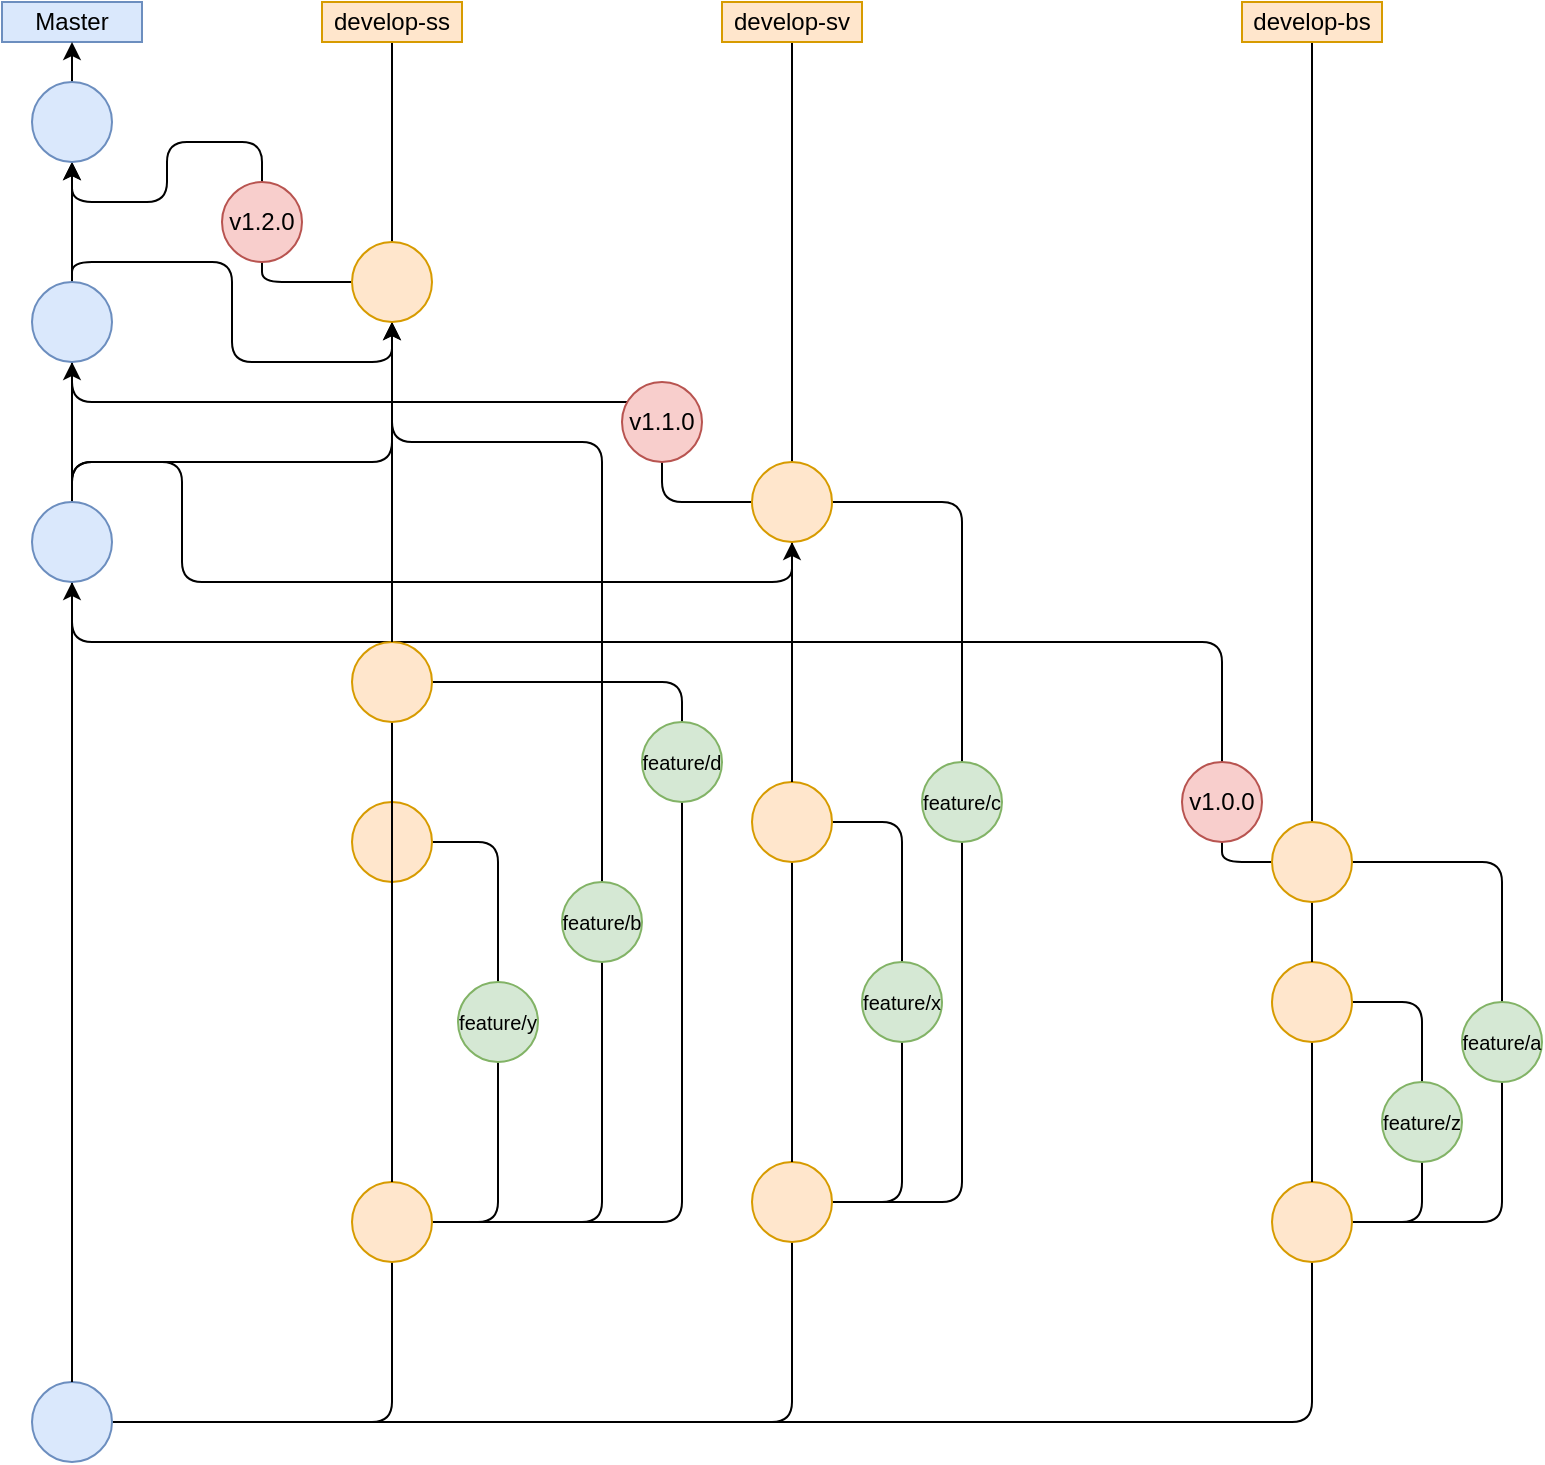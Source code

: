 <mxfile version="24.4.6" type="github">
  <diagram name="Page-1" id="rrr_UWaOozMbf5BHGQdb">
    <mxGraphModel dx="1393" dy="758" grid="1" gridSize="10" guides="1" tooltips="1" connect="1" arrows="1" fold="1" page="1" pageScale="1" pageWidth="850" pageHeight="1100" math="0" shadow="0">
      <root>
        <mxCell id="0" />
        <mxCell id="1" parent="0" />
        <mxCell id="6BD8HnJEH-Srn2hWYhXQ-4" style="edgeStyle=orthogonalEdgeStyle;rounded=1;orthogonalLoop=1;jettySize=auto;html=1;exitX=1;exitY=0.5;exitDx=0;exitDy=0;curved=0;endArrow=none;endFill=0;entryX=0.5;entryY=1;entryDx=0;entryDy=0;" edge="1" parent="1" source="6BD8HnJEH-Srn2hWYhXQ-1" target="6BD8HnJEH-Srn2hWYhXQ-6">
          <mxGeometry relative="1" as="geometry">
            <mxPoint x="417" y="570" as="targetPoint" />
          </mxGeometry>
        </mxCell>
        <mxCell id="6BD8HnJEH-Srn2hWYhXQ-7" style="edgeStyle=orthogonalEdgeStyle;rounded=1;orthogonalLoop=1;jettySize=auto;html=1;exitX=1;exitY=0.5;exitDx=0;exitDy=0;endArrow=none;endFill=0;curved=0;entryX=0.5;entryY=1;entryDx=0;entryDy=0;" edge="1" parent="1" source="6BD8HnJEH-Srn2hWYhXQ-1" target="6BD8HnJEH-Srn2hWYhXQ-8">
          <mxGeometry relative="1" as="geometry">
            <mxPoint x="467" y="570" as="targetPoint" />
            <Array as="points">
              <mxPoint x="235" y="720" />
            </Array>
          </mxGeometry>
        </mxCell>
        <mxCell id="6BD8HnJEH-Srn2hWYhXQ-15" style="edgeStyle=orthogonalEdgeStyle;rounded=1;orthogonalLoop=1;jettySize=auto;html=1;exitX=1;exitY=0.5;exitDx=0;exitDy=0;entryX=0.5;entryY=1;entryDx=0;entryDy=0;endArrow=none;endFill=0;curved=0;" edge="1" parent="1" source="6BD8HnJEH-Srn2hWYhXQ-1" target="6BD8HnJEH-Srn2hWYhXQ-14">
          <mxGeometry relative="1" as="geometry" />
        </mxCell>
        <mxCell id="6BD8HnJEH-Srn2hWYhXQ-1" value="" style="ellipse;whiteSpace=wrap;html=1;aspect=fixed;fillColor=#dae8fc;strokeColor=#6c8ebf;" vertex="1" parent="1">
          <mxGeometry x="55" y="700" width="40" height="40" as="geometry" />
        </mxCell>
        <mxCell id="6BD8HnJEH-Srn2hWYhXQ-3" value="Master" style="rounded=0;whiteSpace=wrap;html=1;fillColor=#dae8fc;strokeColor=#6c8ebf;" vertex="1" parent="1">
          <mxGeometry x="40" y="10" width="70" height="20" as="geometry" />
        </mxCell>
        <mxCell id="6BD8HnJEH-Srn2hWYhXQ-9" style="edgeStyle=orthogonalEdgeStyle;rounded=0;orthogonalLoop=1;jettySize=auto;html=1;endArrow=none;endFill=0;entryX=0.5;entryY=1;entryDx=0;entryDy=0;" edge="1" parent="1" source="6BD8HnJEH-Srn2hWYhXQ-46" target="6BD8HnJEH-Srn2hWYhXQ-12">
          <mxGeometry relative="1" as="geometry">
            <mxPoint x="197" y="140" as="targetPoint" />
          </mxGeometry>
        </mxCell>
        <mxCell id="6BD8HnJEH-Srn2hWYhXQ-23" style="edgeStyle=orthogonalEdgeStyle;rounded=1;orthogonalLoop=1;jettySize=auto;html=1;exitX=1;exitY=0.5;exitDx=0;exitDy=0;endArrow=none;endFill=0;curved=0;" edge="1" parent="1" source="6BD8HnJEH-Srn2hWYhXQ-6" target="6BD8HnJEH-Srn2hWYhXQ-24">
          <mxGeometry relative="1" as="geometry">
            <mxPoint x="490" y="520" as="targetPoint" />
          </mxGeometry>
        </mxCell>
        <mxCell id="6BD8HnJEH-Srn2hWYhXQ-45" style="edgeStyle=orthogonalEdgeStyle;rounded=1;orthogonalLoop=1;jettySize=auto;html=1;exitX=1;exitY=0.5;exitDx=0;exitDy=0;endArrow=none;endFill=0;curved=0;" edge="1" parent="1" source="6BD8HnJEH-Srn2hWYhXQ-6" target="6BD8HnJEH-Srn2hWYhXQ-44">
          <mxGeometry relative="1" as="geometry" />
        </mxCell>
        <mxCell id="6BD8HnJEH-Srn2hWYhXQ-6" value="" style="ellipse;whiteSpace=wrap;html=1;aspect=fixed;fillColor=#ffe6cc;strokeColor=#d79b00;" vertex="1" parent="1">
          <mxGeometry x="415" y="590" width="40" height="40" as="geometry" />
        </mxCell>
        <mxCell id="6BD8HnJEH-Srn2hWYhXQ-10" style="edgeStyle=orthogonalEdgeStyle;rounded=0;orthogonalLoop=1;jettySize=auto;html=1;exitX=0.5;exitY=0;exitDx=0;exitDy=0;endArrow=none;endFill=0;" edge="1" parent="1" source="6BD8HnJEH-Srn2hWYhXQ-60" target="6BD8HnJEH-Srn2hWYhXQ-11">
          <mxGeometry relative="1" as="geometry">
            <mxPoint x="235" y="150" as="targetPoint" />
          </mxGeometry>
        </mxCell>
        <mxCell id="6BD8HnJEH-Srn2hWYhXQ-22" value="" style="edgeStyle=orthogonalEdgeStyle;rounded=1;orthogonalLoop=1;jettySize=auto;html=1;endArrow=none;endFill=0;curved=0;" edge="1" parent="1" source="6BD8HnJEH-Srn2hWYhXQ-8" target="6BD8HnJEH-Srn2hWYhXQ-21">
          <mxGeometry relative="1" as="geometry" />
        </mxCell>
        <mxCell id="6BD8HnJEH-Srn2hWYhXQ-56" style="edgeStyle=orthogonalEdgeStyle;rounded=1;orthogonalLoop=1;jettySize=auto;html=1;exitX=1;exitY=0.5;exitDx=0;exitDy=0;entryX=0.5;entryY=1;entryDx=0;entryDy=0;curved=0;endArrow=none;endFill=0;" edge="1" parent="1" source="6BD8HnJEH-Srn2hWYhXQ-8" target="6BD8HnJEH-Srn2hWYhXQ-54">
          <mxGeometry relative="1" as="geometry" />
        </mxCell>
        <mxCell id="6BD8HnJEH-Srn2hWYhXQ-57" style="edgeStyle=orthogonalEdgeStyle;rounded=1;orthogonalLoop=1;jettySize=auto;html=1;exitX=1;exitY=0.5;exitDx=0;exitDy=0;entryX=0.5;entryY=1;entryDx=0;entryDy=0;curved=0;endArrow=none;endFill=0;" edge="1" parent="1" source="6BD8HnJEH-Srn2hWYhXQ-8" target="6BD8HnJEH-Srn2hWYhXQ-55">
          <mxGeometry relative="1" as="geometry" />
        </mxCell>
        <mxCell id="6BD8HnJEH-Srn2hWYhXQ-8" value="" style="ellipse;whiteSpace=wrap;html=1;aspect=fixed;fillColor=#ffe6cc;strokeColor=#d79b00;" vertex="1" parent="1">
          <mxGeometry x="215" y="600" width="40" height="40" as="geometry" />
        </mxCell>
        <mxCell id="6BD8HnJEH-Srn2hWYhXQ-11" value="develop-ss" style="rounded=0;whiteSpace=wrap;html=1;fillColor=#ffe6cc;strokeColor=#d79b00;" vertex="1" parent="1">
          <mxGeometry x="200" y="10" width="70" height="20" as="geometry" />
        </mxCell>
        <mxCell id="6BD8HnJEH-Srn2hWYhXQ-12" value="develop-sv" style="rounded=0;whiteSpace=wrap;html=1;fillColor=#ffe6cc;strokeColor=#d79b00;" vertex="1" parent="1">
          <mxGeometry x="400" y="10" width="70" height="20" as="geometry" />
        </mxCell>
        <mxCell id="6BD8HnJEH-Srn2hWYhXQ-17" style="edgeStyle=orthogonalEdgeStyle;rounded=0;orthogonalLoop=1;jettySize=auto;html=1;exitX=0.5;exitY=0;exitDx=0;exitDy=0;entryX=0.5;entryY=1;entryDx=0;entryDy=0;endArrow=none;endFill=0;" edge="1" parent="1" source="6BD8HnJEH-Srn2hWYhXQ-31" target="6BD8HnJEH-Srn2hWYhXQ-16">
          <mxGeometry relative="1" as="geometry" />
        </mxCell>
        <mxCell id="6BD8HnJEH-Srn2hWYhXQ-26" style="edgeStyle=orthogonalEdgeStyle;rounded=1;orthogonalLoop=1;jettySize=auto;html=1;exitX=1;exitY=0.5;exitDx=0;exitDy=0;entryX=0.5;entryY=1;entryDx=0;entryDy=0;endArrow=none;endFill=0;curved=0;" edge="1" parent="1" source="6BD8HnJEH-Srn2hWYhXQ-14" target="6BD8HnJEH-Srn2hWYhXQ-25">
          <mxGeometry relative="1" as="geometry" />
        </mxCell>
        <mxCell id="6BD8HnJEH-Srn2hWYhXQ-28" style="edgeStyle=orthogonalEdgeStyle;rounded=1;orthogonalLoop=1;jettySize=auto;html=1;entryX=0.5;entryY=1;entryDx=0;entryDy=0;endArrow=none;endFill=0;curved=0;" edge="1" parent="1" source="6BD8HnJEH-Srn2hWYhXQ-14" target="6BD8HnJEH-Srn2hWYhXQ-27">
          <mxGeometry relative="1" as="geometry" />
        </mxCell>
        <mxCell id="6BD8HnJEH-Srn2hWYhXQ-14" value="" style="ellipse;whiteSpace=wrap;html=1;aspect=fixed;fillColor=#ffe6cc;strokeColor=#d79b00;" vertex="1" parent="1">
          <mxGeometry x="675" y="600" width="40" height="40" as="geometry" />
        </mxCell>
        <mxCell id="6BD8HnJEH-Srn2hWYhXQ-16" value="develop-bs" style="rounded=0;whiteSpace=wrap;html=1;fillColor=#ffe6cc;strokeColor=#d79b00;" vertex="1" parent="1">
          <mxGeometry x="660" y="10" width="70" height="20" as="geometry" />
        </mxCell>
        <mxCell id="6BD8HnJEH-Srn2hWYhXQ-43" style="edgeStyle=orthogonalEdgeStyle;rounded=1;orthogonalLoop=1;jettySize=auto;html=1;exitX=0.5;exitY=0;exitDx=0;exitDy=0;entryX=1;entryY=0.5;entryDx=0;entryDy=0;curved=0;endArrow=none;endFill=0;" edge="1" parent="1" source="6BD8HnJEH-Srn2hWYhXQ-21" target="6BD8HnJEH-Srn2hWYhXQ-42">
          <mxGeometry relative="1" as="geometry" />
        </mxCell>
        <mxCell id="6BD8HnJEH-Srn2hWYhXQ-21" value="&lt;font size=&quot;1&quot;&gt;feature/y&lt;/font&gt;" style="ellipse;whiteSpace=wrap;html=1;fillColor=#d5e8d4;strokeColor=#82b366;" vertex="1" parent="1">
          <mxGeometry x="268" y="500" width="40" height="40" as="geometry" />
        </mxCell>
        <mxCell id="6BD8HnJEH-Srn2hWYhXQ-41" style="edgeStyle=orthogonalEdgeStyle;rounded=1;orthogonalLoop=1;jettySize=auto;html=1;exitX=0.5;exitY=0;exitDx=0;exitDy=0;entryX=1;entryY=0.5;entryDx=0;entryDy=0;curved=0;endArrow=none;endFill=0;" edge="1" parent="1" source="6BD8HnJEH-Srn2hWYhXQ-24" target="6BD8HnJEH-Srn2hWYhXQ-39">
          <mxGeometry relative="1" as="geometry" />
        </mxCell>
        <mxCell id="6BD8HnJEH-Srn2hWYhXQ-24" value="&lt;font style=&quot;font-size: 10px;&quot;&gt;&lt;font style=&quot;font-size: 10px;&quot;&gt;feature&lt;/font&gt;/x&lt;/font&gt;" style="ellipse;whiteSpace=wrap;html=1;fillColor=#d5e8d4;strokeColor=#82b366;" vertex="1" parent="1">
          <mxGeometry x="470" y="490" width="40" height="40" as="geometry" />
        </mxCell>
        <mxCell id="6BD8HnJEH-Srn2hWYhXQ-30" style="edgeStyle=orthogonalEdgeStyle;rounded=1;orthogonalLoop=1;jettySize=auto;html=1;entryX=1;entryY=0.5;entryDx=0;entryDy=0;curved=0;endArrow=none;endFill=0;exitX=0.5;exitY=0;exitDx=0;exitDy=0;" edge="1" parent="1" source="6BD8HnJEH-Srn2hWYhXQ-25" target="6BD8HnJEH-Srn2hWYhXQ-29">
          <mxGeometry relative="1" as="geometry" />
        </mxCell>
        <mxCell id="6BD8HnJEH-Srn2hWYhXQ-25" value="&lt;font style=&quot;font-size: 10px;&quot;&gt;feature/z&lt;/font&gt;" style="ellipse;whiteSpace=wrap;html=1;fillColor=#d5e8d4;strokeColor=#82b366;" vertex="1" parent="1">
          <mxGeometry x="730" y="550" width="40" height="40" as="geometry" />
        </mxCell>
        <mxCell id="6BD8HnJEH-Srn2hWYhXQ-32" style="edgeStyle=orthogonalEdgeStyle;rounded=1;orthogonalLoop=1;jettySize=auto;html=1;entryX=1;entryY=0.5;entryDx=0;entryDy=0;curved=0;endArrow=none;endFill=0;exitX=0.5;exitY=0;exitDx=0;exitDy=0;" edge="1" parent="1" source="6BD8HnJEH-Srn2hWYhXQ-27" target="6BD8HnJEH-Srn2hWYhXQ-31">
          <mxGeometry relative="1" as="geometry" />
        </mxCell>
        <mxCell id="6BD8HnJEH-Srn2hWYhXQ-27" value="&lt;font style=&quot;font-size: 10px;&quot;&gt;feature/a&lt;/font&gt;" style="ellipse;whiteSpace=wrap;html=1;fillColor=#d5e8d4;strokeColor=#82b366;" vertex="1" parent="1">
          <mxGeometry x="770" y="510" width="40" height="40" as="geometry" />
        </mxCell>
        <mxCell id="6BD8HnJEH-Srn2hWYhXQ-34" style="edgeStyle=orthogonalEdgeStyle;rounded=1;orthogonalLoop=1;jettySize=auto;html=1;exitX=0;exitY=0.5;exitDx=0;exitDy=0;entryX=0.5;entryY=1;entryDx=0;entryDy=0;endArrow=none;endFill=0;curved=0;" edge="1" parent="1" source="6BD8HnJEH-Srn2hWYhXQ-31" target="6BD8HnJEH-Srn2hWYhXQ-33">
          <mxGeometry relative="1" as="geometry" />
        </mxCell>
        <mxCell id="6BD8HnJEH-Srn2hWYhXQ-38" style="edgeStyle=orthogonalEdgeStyle;rounded=1;orthogonalLoop=1;jettySize=auto;html=1;exitX=0.5;exitY=0;exitDx=0;exitDy=0;entryX=0.5;entryY=1;entryDx=0;entryDy=0;curved=0;endArrow=classic;endFill=1;" edge="1" parent="1" source="6BD8HnJEH-Srn2hWYhXQ-33" target="6BD8HnJEH-Srn2hWYhXQ-36">
          <mxGeometry relative="1" as="geometry">
            <Array as="points">
              <mxPoint x="650" y="330" />
              <mxPoint x="75" y="330" />
            </Array>
          </mxGeometry>
        </mxCell>
        <mxCell id="6BD8HnJEH-Srn2hWYhXQ-33" value="v1.0.0" style="ellipse;whiteSpace=wrap;html=1;aspect=fixed;fillColor=#f8cecc;strokeColor=#b85450;" vertex="1" parent="1">
          <mxGeometry x="630" y="390" width="40" height="40" as="geometry" />
        </mxCell>
        <mxCell id="6BD8HnJEH-Srn2hWYhXQ-37" value="" style="edgeStyle=orthogonalEdgeStyle;rounded=0;orthogonalLoop=1;jettySize=auto;html=1;endArrow=none;endFill=0;" edge="1" parent="1" source="6BD8HnJEH-Srn2hWYhXQ-1" target="6BD8HnJEH-Srn2hWYhXQ-36">
          <mxGeometry relative="1" as="geometry">
            <mxPoint x="337" y="140" as="targetPoint" />
            <mxPoint x="337" y="700" as="sourcePoint" />
          </mxGeometry>
        </mxCell>
        <mxCell id="6BD8HnJEH-Srn2hWYhXQ-69" style="edgeStyle=orthogonalEdgeStyle;rounded=1;orthogonalLoop=1;jettySize=auto;html=1;exitX=0.5;exitY=0;exitDx=0;exitDy=0;entryX=0.5;entryY=1;entryDx=0;entryDy=0;curved=0;" edge="1" parent="1" source="6BD8HnJEH-Srn2hWYhXQ-36" target="6BD8HnJEH-Srn2hWYhXQ-60">
          <mxGeometry relative="1" as="geometry">
            <Array as="points">
              <mxPoint x="75" y="240" />
              <mxPoint x="235" y="240" />
            </Array>
          </mxGeometry>
        </mxCell>
        <mxCell id="6BD8HnJEH-Srn2hWYhXQ-70" style="edgeStyle=orthogonalEdgeStyle;rounded=0;orthogonalLoop=1;jettySize=auto;html=1;exitX=0.5;exitY=0;exitDx=0;exitDy=0;entryX=0.5;entryY=1;entryDx=0;entryDy=0;" edge="1" parent="1" source="6BD8HnJEH-Srn2hWYhXQ-36" target="6BD8HnJEH-Srn2hWYhXQ-51">
          <mxGeometry relative="1" as="geometry" />
        </mxCell>
        <mxCell id="6BD8HnJEH-Srn2hWYhXQ-73" style="edgeStyle=orthogonalEdgeStyle;rounded=1;orthogonalLoop=1;jettySize=auto;html=1;exitX=0.5;exitY=0;exitDx=0;exitDy=0;entryX=0.5;entryY=1;entryDx=0;entryDy=0;curved=0;" edge="1" parent="1" source="6BD8HnJEH-Srn2hWYhXQ-36" target="6BD8HnJEH-Srn2hWYhXQ-46">
          <mxGeometry relative="1" as="geometry">
            <Array as="points">
              <mxPoint x="75" y="240" />
              <mxPoint x="130" y="240" />
              <mxPoint x="130" y="300" />
              <mxPoint x="435" y="300" />
            </Array>
          </mxGeometry>
        </mxCell>
        <mxCell id="6BD8HnJEH-Srn2hWYhXQ-36" value="" style="ellipse;whiteSpace=wrap;html=1;aspect=fixed;fillColor=#dae8fc;strokeColor=#6c8ebf;" vertex="1" parent="1">
          <mxGeometry x="55" y="260" width="40" height="40" as="geometry" />
        </mxCell>
        <mxCell id="6BD8HnJEH-Srn2hWYhXQ-40" value="" style="edgeStyle=orthogonalEdgeStyle;rounded=0;orthogonalLoop=1;jettySize=auto;html=1;endArrow=none;endFill=0;entryX=0.5;entryY=1;entryDx=0;entryDy=0;" edge="1" parent="1" source="6BD8HnJEH-Srn2hWYhXQ-6" target="6BD8HnJEH-Srn2hWYhXQ-39">
          <mxGeometry relative="1" as="geometry">
            <mxPoint x="435" y="130" as="targetPoint" />
            <mxPoint x="435" y="590" as="sourcePoint" />
          </mxGeometry>
        </mxCell>
        <mxCell id="6BD8HnJEH-Srn2hWYhXQ-39" value="" style="ellipse;whiteSpace=wrap;html=1;aspect=fixed;fillColor=#ffe6cc;strokeColor=#d79b00;" vertex="1" parent="1">
          <mxGeometry x="415" y="400" width="40" height="40" as="geometry" />
        </mxCell>
        <mxCell id="6BD8HnJEH-Srn2hWYhXQ-42" value="" style="ellipse;whiteSpace=wrap;html=1;aspect=fixed;fillColor=#ffe6cc;strokeColor=#d79b00;" vertex="1" parent="1">
          <mxGeometry x="215" y="410" width="40" height="40" as="geometry" />
        </mxCell>
        <mxCell id="6BD8HnJEH-Srn2hWYhXQ-48" style="edgeStyle=orthogonalEdgeStyle;rounded=1;orthogonalLoop=1;jettySize=auto;html=1;exitX=0.5;exitY=0;exitDx=0;exitDy=0;entryX=1;entryY=0.5;entryDx=0;entryDy=0;curved=0;endArrow=none;endFill=0;" edge="1" parent="1" source="6BD8HnJEH-Srn2hWYhXQ-44" target="6BD8HnJEH-Srn2hWYhXQ-46">
          <mxGeometry relative="1" as="geometry" />
        </mxCell>
        <mxCell id="6BD8HnJEH-Srn2hWYhXQ-44" value="&lt;font style=&quot;font-size: 10px;&quot;&gt;&lt;font style=&quot;font-size: 10px;&quot;&gt;feature&lt;/font&gt;/c&lt;/font&gt;" style="ellipse;whiteSpace=wrap;html=1;fillColor=#d5e8d4;strokeColor=#82b366;" vertex="1" parent="1">
          <mxGeometry x="500" y="390" width="40" height="40" as="geometry" />
        </mxCell>
        <mxCell id="6BD8HnJEH-Srn2hWYhXQ-47" value="" style="edgeStyle=orthogonalEdgeStyle;rounded=0;orthogonalLoop=1;jettySize=auto;html=1;endArrow=none;endFill=0;entryX=0.5;entryY=1;entryDx=0;entryDy=0;" edge="1" parent="1" source="6BD8HnJEH-Srn2hWYhXQ-39" target="6BD8HnJEH-Srn2hWYhXQ-46">
          <mxGeometry relative="1" as="geometry">
            <mxPoint x="435" y="130" as="targetPoint" />
            <mxPoint x="435" y="400" as="sourcePoint" />
          </mxGeometry>
        </mxCell>
        <mxCell id="6BD8HnJEH-Srn2hWYhXQ-50" style="edgeStyle=orthogonalEdgeStyle;rounded=1;orthogonalLoop=1;jettySize=auto;html=1;exitX=0;exitY=0.5;exitDx=0;exitDy=0;entryX=0.5;entryY=1;entryDx=0;entryDy=0;curved=0;endArrow=none;endFill=0;" edge="1" parent="1" source="6BD8HnJEH-Srn2hWYhXQ-46" target="6BD8HnJEH-Srn2hWYhXQ-49">
          <mxGeometry relative="1" as="geometry" />
        </mxCell>
        <mxCell id="6BD8HnJEH-Srn2hWYhXQ-46" value="" style="ellipse;whiteSpace=wrap;html=1;aspect=fixed;fillColor=#ffe6cc;strokeColor=#d79b00;" vertex="1" parent="1">
          <mxGeometry x="415" y="240" width="40" height="40" as="geometry" />
        </mxCell>
        <mxCell id="6BD8HnJEH-Srn2hWYhXQ-52" style="edgeStyle=orthogonalEdgeStyle;rounded=1;orthogonalLoop=1;jettySize=auto;html=1;exitX=0.5;exitY=0;exitDx=0;exitDy=0;entryX=0.5;entryY=1;entryDx=0;entryDy=0;endArrow=none;endFill=0;curved=0;" edge="1" parent="1" source="6BD8HnJEH-Srn2hWYhXQ-49" target="6BD8HnJEH-Srn2hWYhXQ-51">
          <mxGeometry relative="1" as="geometry">
            <Array as="points">
              <mxPoint x="370" y="210" />
              <mxPoint x="75" y="210" />
            </Array>
          </mxGeometry>
        </mxCell>
        <mxCell id="6BD8HnJEH-Srn2hWYhXQ-49" value="v1.1.0" style="ellipse;whiteSpace=wrap;html=1;aspect=fixed;fillColor=#f8cecc;strokeColor=#b85450;" vertex="1" parent="1">
          <mxGeometry x="350" y="200" width="40" height="40" as="geometry" />
        </mxCell>
        <mxCell id="6BD8HnJEH-Srn2hWYhXQ-71" style="edgeStyle=orthogonalEdgeStyle;rounded=0;orthogonalLoop=1;jettySize=auto;html=1;exitX=0.5;exitY=0;exitDx=0;exitDy=0;entryX=0.5;entryY=1;entryDx=0;entryDy=0;" edge="1" parent="1" source="6BD8HnJEH-Srn2hWYhXQ-51" target="6BD8HnJEH-Srn2hWYhXQ-66">
          <mxGeometry relative="1" as="geometry" />
        </mxCell>
        <mxCell id="6BD8HnJEH-Srn2hWYhXQ-77" style="edgeStyle=orthogonalEdgeStyle;rounded=1;orthogonalLoop=1;jettySize=auto;html=1;exitX=0.5;exitY=0;exitDx=0;exitDy=0;entryX=0.5;entryY=1;entryDx=0;entryDy=0;curved=0;" edge="1" parent="1" source="6BD8HnJEH-Srn2hWYhXQ-51" target="6BD8HnJEH-Srn2hWYhXQ-60">
          <mxGeometry relative="1" as="geometry">
            <Array as="points">
              <mxPoint x="75" y="140" />
              <mxPoint x="155" y="140" />
              <mxPoint x="155" y="190" />
              <mxPoint x="235" y="190" />
            </Array>
          </mxGeometry>
        </mxCell>
        <mxCell id="6BD8HnJEH-Srn2hWYhXQ-51" value="" style="ellipse;whiteSpace=wrap;html=1;aspect=fixed;fillColor=#dae8fc;strokeColor=#6c8ebf;" vertex="1" parent="1">
          <mxGeometry x="55" y="150" width="40" height="40" as="geometry" />
        </mxCell>
        <mxCell id="6BD8HnJEH-Srn2hWYhXQ-62" style="edgeStyle=orthogonalEdgeStyle;rounded=1;orthogonalLoop=1;jettySize=auto;html=1;exitX=0.5;exitY=0;exitDx=0;exitDy=0;entryX=0.5;entryY=1;entryDx=0;entryDy=0;curved=0;endArrow=none;endFill=0;" edge="1" parent="1" source="6BD8HnJEH-Srn2hWYhXQ-54" target="6BD8HnJEH-Srn2hWYhXQ-60">
          <mxGeometry relative="1" as="geometry">
            <Array as="points">
              <mxPoint x="340" y="230" />
              <mxPoint x="235" y="230" />
            </Array>
          </mxGeometry>
        </mxCell>
        <mxCell id="6BD8HnJEH-Srn2hWYhXQ-54" value="&lt;font size=&quot;1&quot;&gt;feature/b&lt;/font&gt;" style="ellipse;whiteSpace=wrap;html=1;fillColor=#d5e8d4;strokeColor=#82b366;" vertex="1" parent="1">
          <mxGeometry x="320" y="450" width="40" height="40" as="geometry" />
        </mxCell>
        <mxCell id="6BD8HnJEH-Srn2hWYhXQ-63" style="edgeStyle=orthogonalEdgeStyle;rounded=1;orthogonalLoop=1;jettySize=auto;html=1;exitX=0.5;exitY=0;exitDx=0;exitDy=0;entryX=1;entryY=0.5;entryDx=0;entryDy=0;endArrow=none;endFill=0;curved=0;" edge="1" parent="1" source="6BD8HnJEH-Srn2hWYhXQ-55" target="6BD8HnJEH-Srn2hWYhXQ-58">
          <mxGeometry relative="1" as="geometry" />
        </mxCell>
        <mxCell id="6BD8HnJEH-Srn2hWYhXQ-55" value="&lt;font size=&quot;1&quot;&gt;feature/d&lt;/font&gt;" style="ellipse;whiteSpace=wrap;html=1;fillColor=#d5e8d4;strokeColor=#82b366;" vertex="1" parent="1">
          <mxGeometry x="360" y="370" width="40" height="40" as="geometry" />
        </mxCell>
        <mxCell id="6BD8HnJEH-Srn2hWYhXQ-59" value="" style="edgeStyle=orthogonalEdgeStyle;rounded=0;orthogonalLoop=1;jettySize=auto;html=1;exitX=0.5;exitY=0;exitDx=0;exitDy=0;endArrow=none;endFill=0;" edge="1" parent="1" source="6BD8HnJEH-Srn2hWYhXQ-8" target="6BD8HnJEH-Srn2hWYhXQ-58">
          <mxGeometry relative="1" as="geometry">
            <mxPoint x="235" y="30" as="targetPoint" />
            <mxPoint x="235" y="600" as="sourcePoint" />
          </mxGeometry>
        </mxCell>
        <mxCell id="6BD8HnJEH-Srn2hWYhXQ-58" value="" style="ellipse;whiteSpace=wrap;html=1;aspect=fixed;fillColor=#ffe6cc;strokeColor=#d79b00;" vertex="1" parent="1">
          <mxGeometry x="215" y="330" width="40" height="40" as="geometry" />
        </mxCell>
        <mxCell id="6BD8HnJEH-Srn2hWYhXQ-61" value="" style="edgeStyle=orthogonalEdgeStyle;rounded=0;orthogonalLoop=1;jettySize=auto;html=1;exitX=0.5;exitY=0;exitDx=0;exitDy=0;endArrow=none;endFill=0;" edge="1" parent="1" source="6BD8HnJEH-Srn2hWYhXQ-58" target="6BD8HnJEH-Srn2hWYhXQ-60">
          <mxGeometry relative="1" as="geometry">
            <mxPoint x="235" y="30" as="targetPoint" />
            <mxPoint x="235" y="330" as="sourcePoint" />
          </mxGeometry>
        </mxCell>
        <mxCell id="6BD8HnJEH-Srn2hWYhXQ-65" style="edgeStyle=orthogonalEdgeStyle;rounded=1;orthogonalLoop=1;jettySize=auto;html=1;exitX=0;exitY=0.5;exitDx=0;exitDy=0;entryX=0.5;entryY=1;entryDx=0;entryDy=0;curved=0;endArrow=none;endFill=0;" edge="1" parent="1" source="6BD8HnJEH-Srn2hWYhXQ-60" target="6BD8HnJEH-Srn2hWYhXQ-64">
          <mxGeometry relative="1" as="geometry">
            <Array as="points">
              <mxPoint x="170" y="150" />
            </Array>
          </mxGeometry>
        </mxCell>
        <mxCell id="6BD8HnJEH-Srn2hWYhXQ-60" value="" style="ellipse;whiteSpace=wrap;html=1;aspect=fixed;fillColor=#ffe6cc;strokeColor=#d79b00;" vertex="1" parent="1">
          <mxGeometry x="215" y="130" width="40" height="40" as="geometry" />
        </mxCell>
        <mxCell id="6BD8HnJEH-Srn2hWYhXQ-68" style="edgeStyle=orthogonalEdgeStyle;rounded=1;orthogonalLoop=1;jettySize=auto;html=1;exitX=0.5;exitY=0;exitDx=0;exitDy=0;entryX=0.5;entryY=1;entryDx=0;entryDy=0;curved=0;endArrow=classic;endFill=1;" edge="1" parent="1" source="6BD8HnJEH-Srn2hWYhXQ-64" target="6BD8HnJEH-Srn2hWYhXQ-66">
          <mxGeometry relative="1" as="geometry" />
        </mxCell>
        <mxCell id="6BD8HnJEH-Srn2hWYhXQ-64" value="v1.2&lt;span style=&quot;background-color: initial;&quot;&gt;.0&lt;/span&gt;" style="ellipse;whiteSpace=wrap;html=1;aspect=fixed;fillColor=#f8cecc;strokeColor=#b85450;" vertex="1" parent="1">
          <mxGeometry x="150" y="100" width="40" height="40" as="geometry" />
        </mxCell>
        <mxCell id="6BD8HnJEH-Srn2hWYhXQ-72" style="edgeStyle=orthogonalEdgeStyle;rounded=0;orthogonalLoop=1;jettySize=auto;html=1;exitX=0.5;exitY=0;exitDx=0;exitDy=0;entryX=0.5;entryY=1;entryDx=0;entryDy=0;" edge="1" parent="1" source="6BD8HnJEH-Srn2hWYhXQ-66" target="6BD8HnJEH-Srn2hWYhXQ-3">
          <mxGeometry relative="1" as="geometry" />
        </mxCell>
        <mxCell id="6BD8HnJEH-Srn2hWYhXQ-66" value="" style="ellipse;whiteSpace=wrap;html=1;aspect=fixed;fillColor=#dae8fc;strokeColor=#6c8ebf;" vertex="1" parent="1">
          <mxGeometry x="55" y="50" width="40" height="40" as="geometry" />
        </mxCell>
        <mxCell id="6BD8HnJEH-Srn2hWYhXQ-74" style="edgeStyle=orthogonalEdgeStyle;rounded=0;orthogonalLoop=1;jettySize=auto;html=1;exitX=1;exitY=0;exitDx=0;exitDy=0;entryX=0.5;entryY=0;entryDx=0;entryDy=0;" edge="1" parent="1" source="6BD8HnJEH-Srn2hWYhXQ-29" target="6BD8HnJEH-Srn2hWYhXQ-29">
          <mxGeometry relative="1" as="geometry" />
        </mxCell>
        <mxCell id="6BD8HnJEH-Srn2hWYhXQ-75" value="" style="edgeStyle=orthogonalEdgeStyle;rounded=0;orthogonalLoop=1;jettySize=auto;html=1;exitX=0.5;exitY=0;exitDx=0;exitDy=0;entryX=0.5;entryY=1;entryDx=0;entryDy=0;endArrow=none;endFill=0;" edge="1" parent="1" source="6BD8HnJEH-Srn2hWYhXQ-14" target="6BD8HnJEH-Srn2hWYhXQ-29">
          <mxGeometry relative="1" as="geometry">
            <mxPoint x="695" y="600" as="sourcePoint" />
            <mxPoint x="695" y="30" as="targetPoint" />
          </mxGeometry>
        </mxCell>
        <mxCell id="6BD8HnJEH-Srn2hWYhXQ-29" value="" style="ellipse;whiteSpace=wrap;html=1;aspect=fixed;fillColor=#ffe6cc;strokeColor=#d79b00;" vertex="1" parent="1">
          <mxGeometry x="675" y="490" width="40" height="40" as="geometry" />
        </mxCell>
        <mxCell id="6BD8HnJEH-Srn2hWYhXQ-76" value="" style="edgeStyle=orthogonalEdgeStyle;rounded=0;orthogonalLoop=1;jettySize=auto;html=1;exitX=0.5;exitY=0;exitDx=0;exitDy=0;entryX=0.5;entryY=1;entryDx=0;entryDy=0;endArrow=none;endFill=0;" edge="1" parent="1" source="6BD8HnJEH-Srn2hWYhXQ-29" target="6BD8HnJEH-Srn2hWYhXQ-31">
          <mxGeometry relative="1" as="geometry">
            <mxPoint x="695" y="490" as="sourcePoint" />
            <mxPoint x="695" y="30" as="targetPoint" />
          </mxGeometry>
        </mxCell>
        <mxCell id="6BD8HnJEH-Srn2hWYhXQ-31" value="" style="ellipse;whiteSpace=wrap;html=1;aspect=fixed;fillColor=#ffe6cc;strokeColor=#d79b00;" vertex="1" parent="1">
          <mxGeometry x="675" y="420" width="40" height="40" as="geometry" />
        </mxCell>
      </root>
    </mxGraphModel>
  </diagram>
</mxfile>
